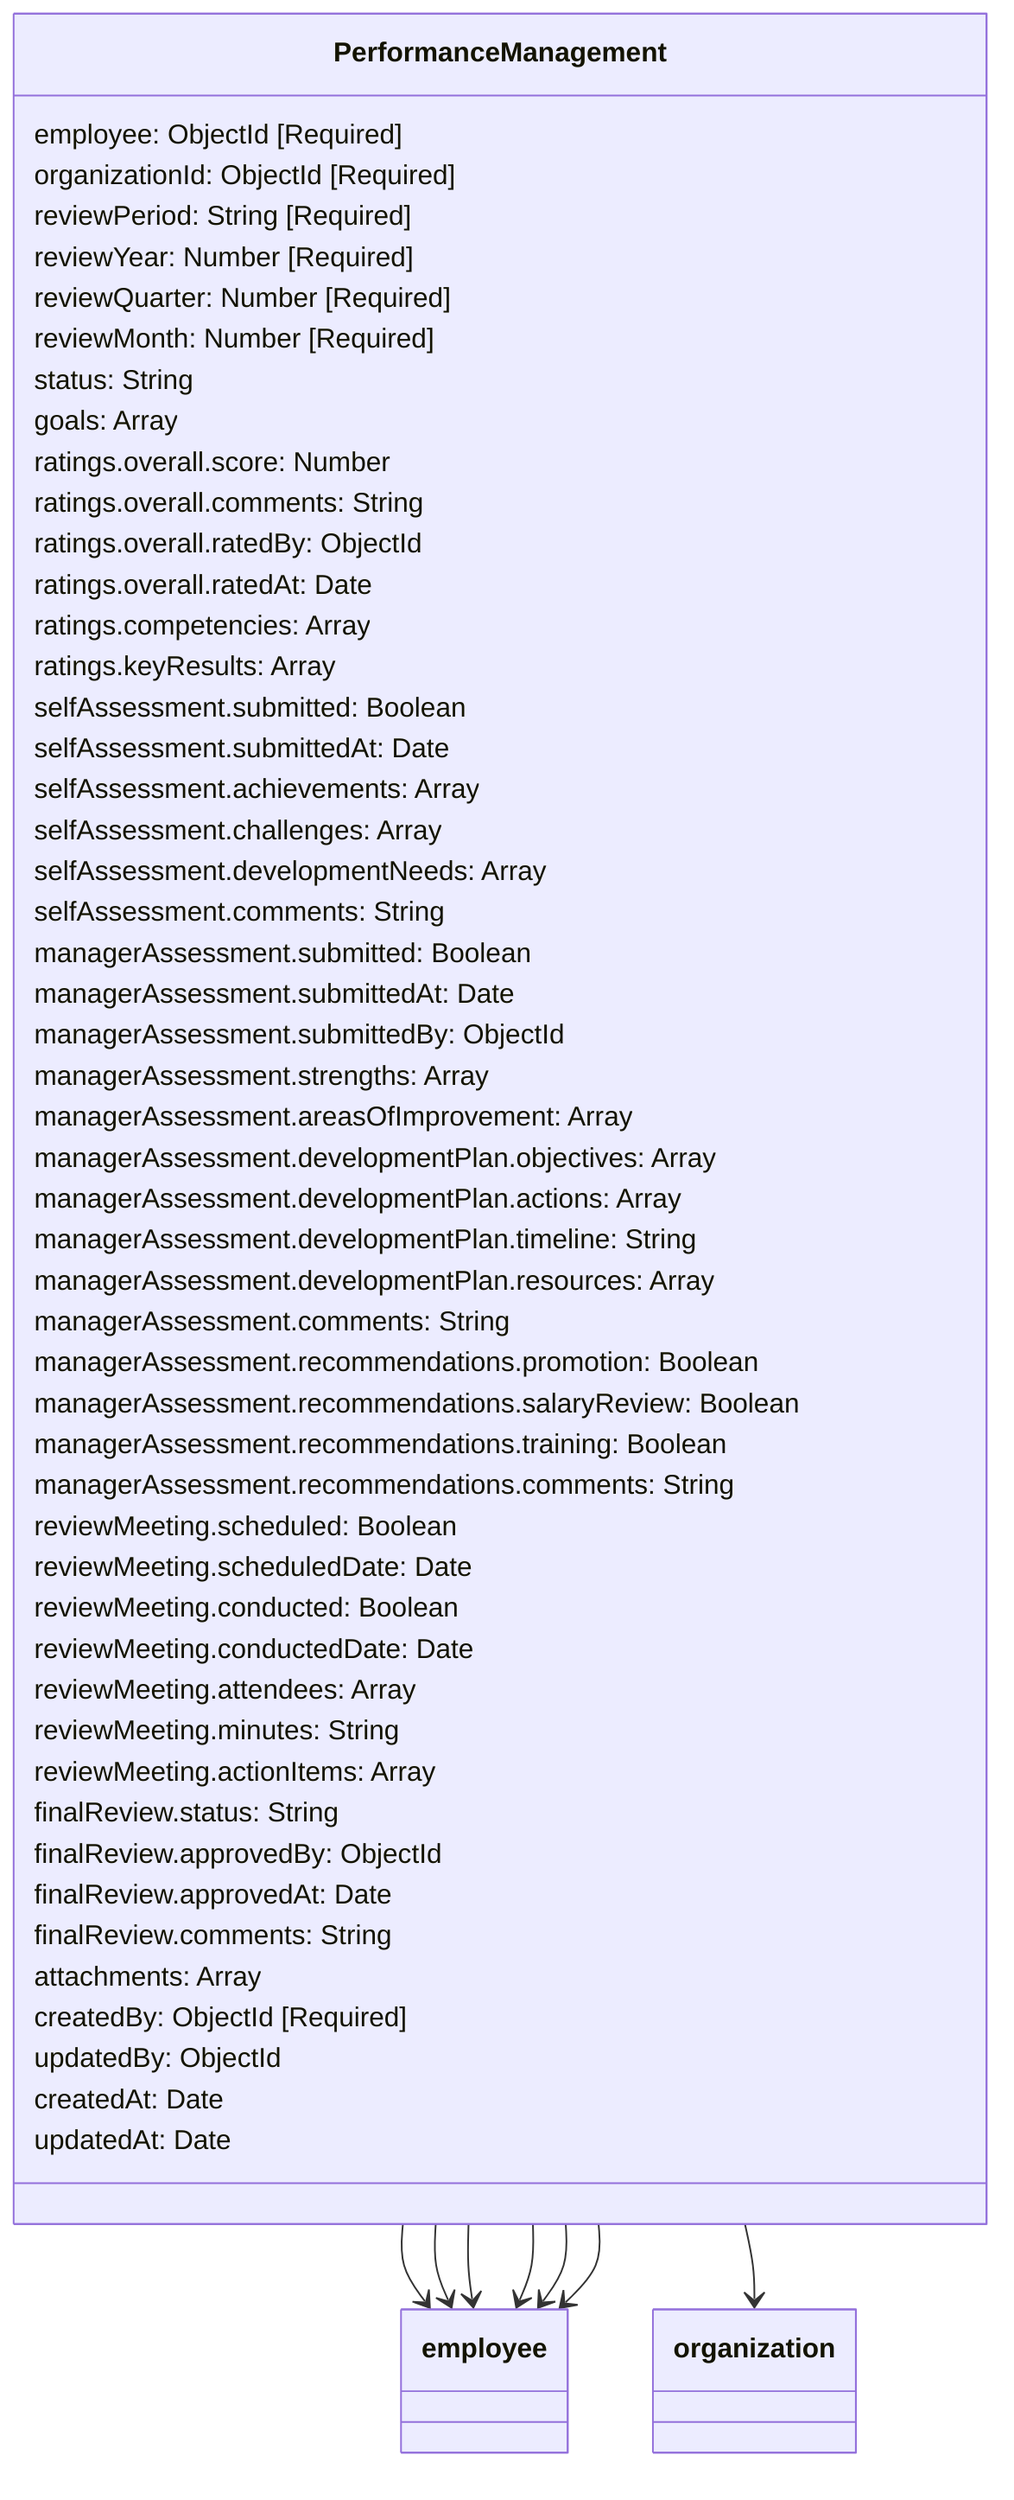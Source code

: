 classDiagram
  class PerformanceManagement {
    employee: ObjectId [Required]
    organizationId: ObjectId [Required]
    reviewPeriod: String [Required]
    reviewYear: Number [Required]
    reviewQuarter: Number [Required]
    reviewMonth: Number [Required]
    status: String
    goals: Array
    ratings.overall.score: Number
    ratings.overall.comments: String
    ratings.overall.ratedBy: ObjectId
    ratings.overall.ratedAt: Date
    ratings.competencies: Array
    ratings.keyResults: Array
    selfAssessment.submitted: Boolean
    selfAssessment.submittedAt: Date
    selfAssessment.achievements: Array
    selfAssessment.challenges: Array
    selfAssessment.developmentNeeds: Array
    selfAssessment.comments: String
    managerAssessment.submitted: Boolean
    managerAssessment.submittedAt: Date
    managerAssessment.submittedBy: ObjectId
    managerAssessment.strengths: Array
    managerAssessment.areasOfImprovement: Array
    managerAssessment.developmentPlan.objectives: Array
    managerAssessment.developmentPlan.actions: Array
    managerAssessment.developmentPlan.timeline: String
    managerAssessment.developmentPlan.resources: Array
    managerAssessment.comments: String
    managerAssessment.recommendations.promotion: Boolean
    managerAssessment.recommendations.salaryReview: Boolean
    managerAssessment.recommendations.training: Boolean
    managerAssessment.recommendations.comments: String
    reviewMeeting.scheduled: Boolean
    reviewMeeting.scheduledDate: Date
    reviewMeeting.conducted: Boolean
    reviewMeeting.conductedDate: Date
    reviewMeeting.attendees: Array
    reviewMeeting.minutes: String
    reviewMeeting.actionItems: Array
    finalReview.status: String
    finalReview.approvedBy: ObjectId
    finalReview.approvedAt: Date
    finalReview.comments: String
    attachments: Array
    createdBy: ObjectId [Required]
    updatedBy: ObjectId
    createdAt: Date
    updatedAt: Date
  }

  PerformanceManagement --> employee
  PerformanceManagement --> organization
  PerformanceManagement --> employee
  PerformanceManagement --> employee
  PerformanceManagement --> employee
  PerformanceManagement --> employee
  PerformanceManagement --> employee
